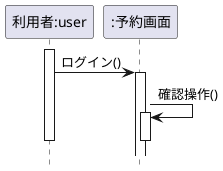 @startuml  
hide footbox
participant "利用者:user" as us
participant ":予約画面" as y
activate us
us -> y :ログイン()
activate y
y -> y :確認操作()
activate y
deactivate y
deactivate us
@enduml